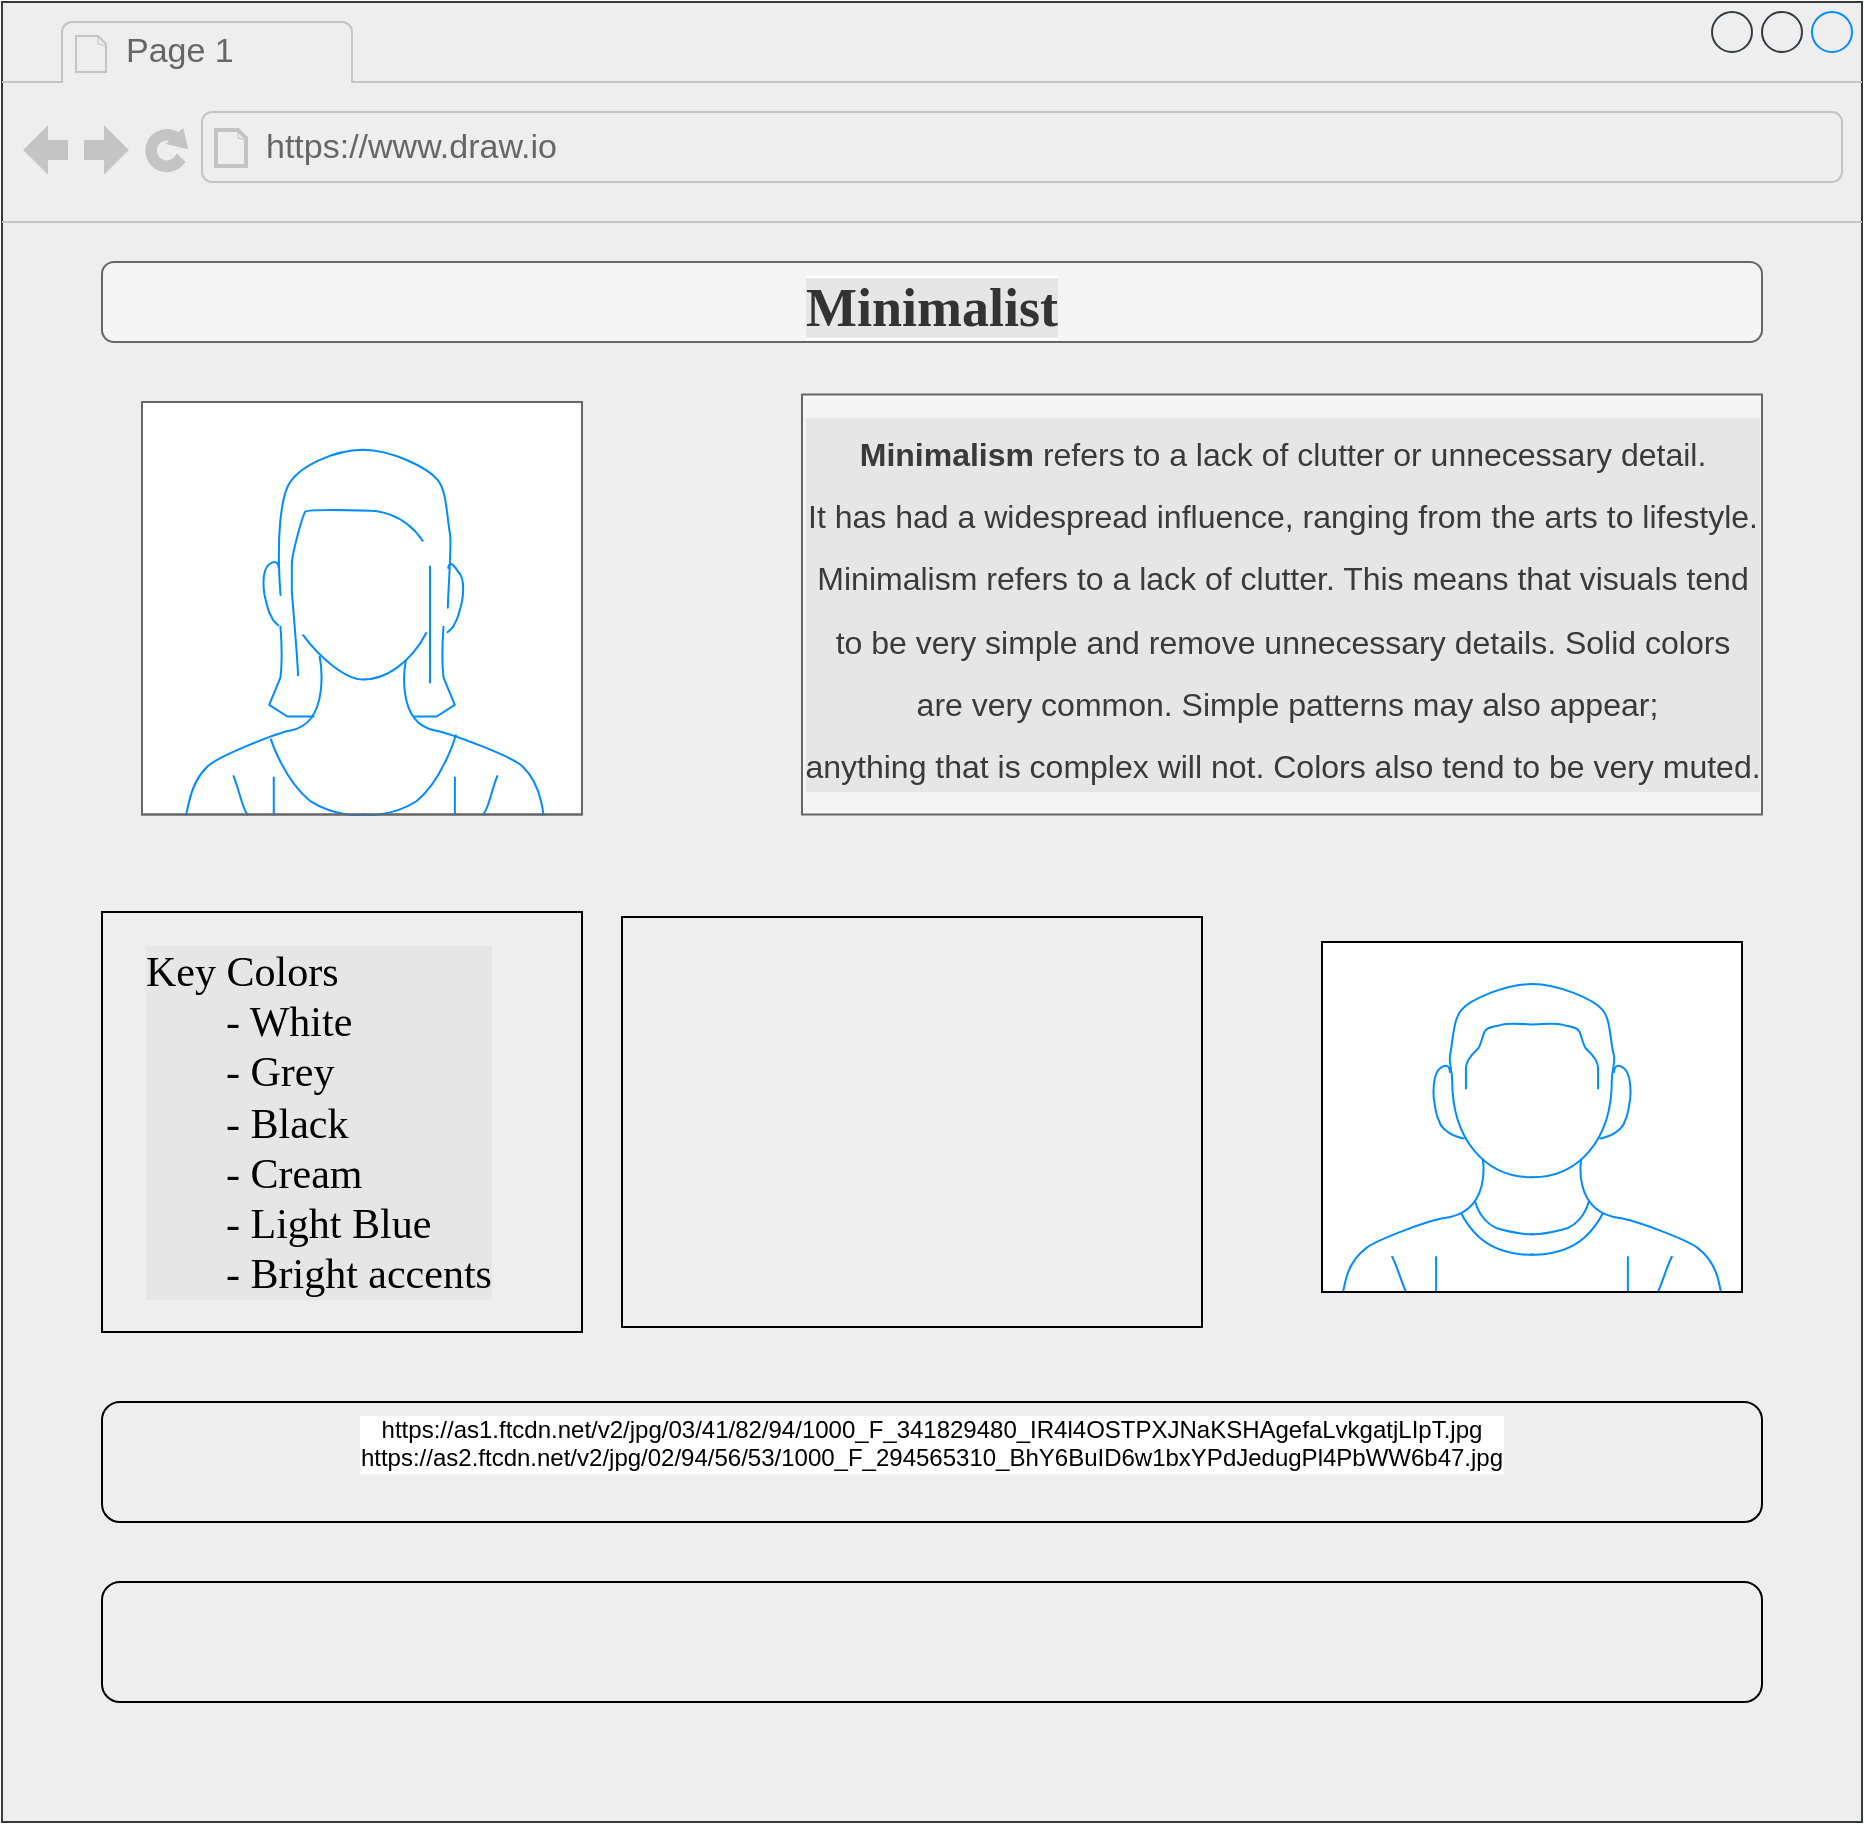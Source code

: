 <mxfile version="15.8.8" type="github"><diagram id="9_z4Vke1sarLaaliqM0w" name="Page-1"><mxGraphModel dx="462" dy="4093" grid="1" gridSize="10" guides="1" tooltips="1" connect="1" arrows="1" fold="1" page="1" pageScale="1" pageWidth="850" pageHeight="1100" math="0" shadow="0"><root><mxCell id="0"/><mxCell id="1" parent="0"/><UserObject label="" link="https://www.webfx.com/img/palate.png" id="437iuaQeKczY3pyV7ySn-10"><mxCell style="strokeWidth=1;shadow=0;dashed=0;align=center;html=1;shape=mxgraph.mockup.containers.browserWindow;rSize=0;strokeColor2=#008cff;strokeColor3=#c4c4c4;mainText=,;recursiveResize=0;labelBackgroundColor=#ffffff;fillColor=#eeeeee;strokeColor=#36393d;" parent="1" vertex="1"><mxGeometry x="60" y="-2280" width="930" height="910" as="geometry"/></mxCell></UserObject><mxCell id="437iuaQeKczY3pyV7ySn-11" value="Page 1" style="strokeWidth=1;shadow=0;dashed=0;align=center;html=1;shape=mxgraph.mockup.containers.anchor;fontSize=17;fontColor=#666666;align=left;" parent="437iuaQeKczY3pyV7ySn-10" vertex="1"><mxGeometry x="60" y="12" width="110" height="26" as="geometry"/></mxCell><mxCell id="437iuaQeKczY3pyV7ySn-12" value="https://www.draw.io" style="strokeWidth=1;shadow=0;dashed=0;align=center;html=1;shape=mxgraph.mockup.containers.anchor;rSize=0;fontSize=17;fontColor=#666666;align=left;" parent="437iuaQeKczY3pyV7ySn-10" vertex="1"><mxGeometry x="130" y="60" width="250" height="26" as="geometry"/></mxCell><mxCell id="437iuaQeKczY3pyV7ySn-14" value="&lt;font style=&quot;font-size: 27px&quot; face=&quot;Garamond&quot;&gt;&lt;b style=&quot;background-color: rgb(230 , 230 , 230)&quot;&gt;Minimalist&lt;/b&gt;&lt;/font&gt;" style="rounded=1;whiteSpace=wrap;html=1;labelBackgroundColor=#ffffff;fillColor=#f5f5f5;verticalAlign=top;fontColor=#333333;strokeColor=#666666;" parent="437iuaQeKczY3pyV7ySn-10" vertex="1"><mxGeometry x="50" y="130" width="830" height="40" as="geometry"/></mxCell><mxCell id="437iuaQeKczY3pyV7ySn-17" value="" style="rounded=0;whiteSpace=wrap;html=1;labelBackgroundColor=#ffffff;fillColor=#f5f5f5;verticalAlign=top;fontColor=#333333;strokeColor=#666666;" parent="437iuaQeKczY3pyV7ySn-10" vertex="1"><mxGeometry x="400" y="196.25" width="480" height="210" as="geometry"/></mxCell><mxCell id="437iuaQeKczY3pyV7ySn-19" value="&lt;h3 class=&quot;pi-data-label pi-secondary-font&quot; style=&quot;box-sizing: inherit ; border: 0px ; margin: 0px ; padding: 0px ; vertical-align: baseline ; line-height: 1.5 ; overflow: hidden ; font-family: &amp;#34;rubik&amp;#34; , &amp;#34;helvetica&amp;#34; , &amp;#34;arial&amp;#34; , sans-serif ; overflow-wrap: break-word ; color: rgb(58 , 58 , 58) ; font-size: 17px&quot;&gt;&lt;/h3&gt;&lt;h3&gt;&lt;/h3&gt;&lt;h5&gt;&lt;/h5&gt;&lt;h6 style=&quot;font-size: 15px ; line-height: 1.3&quot;&gt;&lt;p&gt;&lt;/p&gt;&lt;br&gt;&lt;p&gt;&lt;/p&gt;&lt;/h6&gt;" style="rounded=0;whiteSpace=wrap;html=1;labelBackgroundColor=#ffffff;fillColor=none;verticalAlign=top;align=left;" parent="437iuaQeKczY3pyV7ySn-10" vertex="1"><mxGeometry x="50" y="455" width="240" height="210" as="geometry"/></mxCell><mxCell id="437iuaQeKczY3pyV7ySn-36" value="https://as1.ftcdn.net/v2/jpg/03/41/82/94/1000_F_341829480_IR4l4OSTPXJNaKSHAgefaLvkgatjLIpT.jpg&lt;br&gt;https://as2.ftcdn.net/v2/jpg/02/94/56/53/1000_F_294565310_BhY6BuID6w1bxYPdJedugPl4PbWW6b47.jpg" style="rounded=1;whiteSpace=wrap;html=1;labelBackgroundColor=#ffffff;fillColor=none;verticalAlign=top;" parent="437iuaQeKczY3pyV7ySn-10" vertex="1"><mxGeometry x="50" y="700" width="830" height="60" as="geometry"/></mxCell><mxCell id="437iuaQeKczY3pyV7ySn-37" value="" style="verticalLabelPosition=bottom;shadow=0;dashed=0;align=center;html=1;verticalAlign=top;strokeWidth=1;shape=mxgraph.mockup.containers.userFemale;strokeColor=#666666;strokeColor2=#008cff;labelBackgroundColor=#ffffff;fillColor=none;" parent="437iuaQeKczY3pyV7ySn-10" vertex="1"><mxGeometry x="70" y="200" width="220" height="206.25" as="geometry"/></mxCell><mxCell id="437iuaQeKczY3pyV7ySn-18" value="" style="verticalLabelPosition=bottom;shadow=0;dashed=0;align=center;html=1;verticalAlign=top;strokeWidth=1;shape=mxgraph.mockup.containers.userMale;strokeColor2=#008cff;labelBackgroundColor=#ffffff;" parent="437iuaQeKczY3pyV7ySn-10" vertex="1"><mxGeometry x="660" y="470" width="210" height="175" as="geometry"/></mxCell><mxCell id="437iuaQeKczY3pyV7ySn-34" value="" style="rounded=0;whiteSpace=wrap;html=1;labelBackgroundColor=#ffffff;fillColor=none;verticalAlign=top;" parent="437iuaQeKczY3pyV7ySn-10" vertex="1"><mxGeometry x="310" y="457.5" width="290" height="205" as="geometry"/></mxCell><mxCell id="mmNHIrwzx87l3g6BqP3k-5" value="" style="rounded=1;whiteSpace=wrap;html=1;labelBackgroundColor=#ffffff;fillColor=none;verticalAlign=top;" vertex="1" parent="437iuaQeKczY3pyV7ySn-10"><mxGeometry x="50" y="790" width="830" height="60" as="geometry"/></mxCell><mxCell id="mmNHIrwzx87l3g6BqP3k-6" value="&lt;font style=&quot;font-size: 21px&quot;&gt;Key Colors&lt;br&gt;&lt;/font&gt;&lt;blockquote style=&quot;margin: 0px 0px 0px 40px ; border: none ; padding: 0px ; font-size: 21px&quot;&gt;&lt;font style=&quot;font-size: 21px&quot;&gt;- White&lt;/font&gt;&lt;/blockquote&gt;&lt;blockquote style=&quot;margin: 0px 0px 0px 40px ; border: none ; padding: 0px ; font-size: 21px&quot;&gt;&lt;font style=&quot;font-size: 21px&quot;&gt;- Grey&lt;/font&gt;&lt;/blockquote&gt;&lt;blockquote style=&quot;margin: 0px 0px 0px 40px ; border: none ; padding: 0px ; font-size: 21px&quot;&gt;&lt;font style=&quot;font-size: 21px&quot;&gt;- Black&lt;/font&gt;&lt;/blockquote&gt;&lt;blockquote style=&quot;margin: 0px 0px 0px 40px ; border: none ; padding: 0px ; font-size: 21px&quot;&gt;&lt;font style=&quot;font-size: 21px&quot;&gt;- Cream&lt;/font&gt;&lt;/blockquote&gt;&lt;blockquote style=&quot;margin: 0px 0px 0px 40px ; border: none ; padding: 0px ; font-size: 21px&quot;&gt;&lt;font style=&quot;font-size: 21px&quot;&gt;- Light Blue&lt;/font&gt;&lt;/blockquote&gt;&lt;blockquote style=&quot;margin: 0px 0px 0px 40px ; border: none ; padding: 0px ; font-size: 21px&quot;&gt;&lt;font style=&quot;font-size: 21px&quot;&gt;- Bright accents&lt;/font&gt;&lt;/blockquote&gt;" style="text;html=1;resizable=0;autosize=1;align=left;verticalAlign=middle;points=[];fillColor=none;strokeColor=none;rounded=0;labelBackgroundColor=#E6E6E6;fontFamily=Garamond;fontSize=22;fontColor=#000000;" vertex="1" parent="437iuaQeKczY3pyV7ySn-10"><mxGeometry x="70" y="465" width="180" height="190" as="geometry"/></mxCell><mxCell id="mmNHIrwzx87l3g6BqP3k-17" value="&lt;span style=&quot;background-color: rgb(230 , 230 , 230)&quot;&gt;&lt;b style=&quot;box-sizing: inherit ; border: 0px ; margin: 0px ; padding: 0px ; vertical-align: baseline ; color: rgb(58 , 58 , 58) ; font-family: &amp;#34;rubik&amp;#34; , &amp;#34;helvetica&amp;#34; , &amp;#34;arial&amp;#34; , sans-serif ; font-size: 16px&quot;&gt;Minimalism&lt;/b&gt;&lt;span style=&quot;color: rgb(58 , 58 , 58) ; font-family: &amp;#34;rubik&amp;#34; , &amp;#34;helvetica&amp;#34; , &amp;#34;arial&amp;#34; , sans-serif ; font-size: 16px&quot;&gt;&amp;nbsp;refers to a lack of clutter or unnecessary detail. &lt;br&gt;It has had a widespread influence, ranging from the arts to lifestyle.&lt;br&gt;&lt;/span&gt;&lt;span style=&quot;color: rgb(58 , 58 , 58) ; font-family: &amp;#34;rubik&amp;#34; , &amp;#34;helvetica&amp;#34; , &amp;#34;arial&amp;#34; , sans-serif ; font-size: 16px&quot;&gt;Minimalism refers to a lack of clutter. This means that visuals tend &lt;br&gt;to be very simple and remove unnecessary details. Solid colors&lt;br&gt;&amp;nbsp;are very common. Simple patterns may also appear; &lt;br&gt;anything that is complex will not. Colors also tend to be very muted.&lt;/span&gt;&lt;/span&gt;&lt;span style=&quot;color: rgb(58 , 58 , 58) ; font-family: &amp;#34;rubik&amp;#34; , &amp;#34;helvetica&amp;#34; , &amp;#34;arial&amp;#34; , sans-serif ; font-size: 16px ; background-color: rgb(255 , 255 , 255)&quot;&gt;&lt;br&gt;&lt;/span&gt;" style="text;html=1;resizable=0;autosize=1;align=center;verticalAlign=middle;points=[];fillColor=none;strokeColor=none;rounded=0;labelBackgroundColor=#E6E6E6;fontFamily=Garamond;fontSize=26;fontColor=#000000;" vertex="1" parent="437iuaQeKczY3pyV7ySn-10"><mxGeometry x="395" y="201.25" width="490" height="200" as="geometry"/></mxCell><mxCell id="mmNHIrwzx87l3g6BqP3k-20" value="" style="shape=image;verticalLabelPosition=bottom;labelBackgroundColor=#ffffff;verticalAlign=top;aspect=fixed;imageAspect=0;image=https://as1.ftcdn.net/v2/jpg/03/41/82/94/1000_F_341829480_IR4l4OSTPXJNaKSHAgefaLvkgatjLIpT.jpg;" vertex="1" parent="437iuaQeKczY3pyV7ySn-10"><mxGeometry x="50" y="198.13" width="317.45" height="210" as="geometry"/></mxCell><mxCell id="mmNHIrwzx87l3g6BqP3k-19" value="" style="shape=image;verticalLabelPosition=bottom;labelBackgroundColor=#ffffff;verticalAlign=top;aspect=fixed;imageAspect=0;image=https://as2.ftcdn.net/v2/jpg/02/94/56/53/1000_F_294565310_BhY6BuID6w1bxYPdJedugPl4PbWW6b47.jpg;" vertex="1" parent="437iuaQeKczY3pyV7ySn-10"><mxGeometry x="620" y="455" width="265" height="212" as="geometry"/></mxCell></root></mxGraphModel></diagram></mxfile>